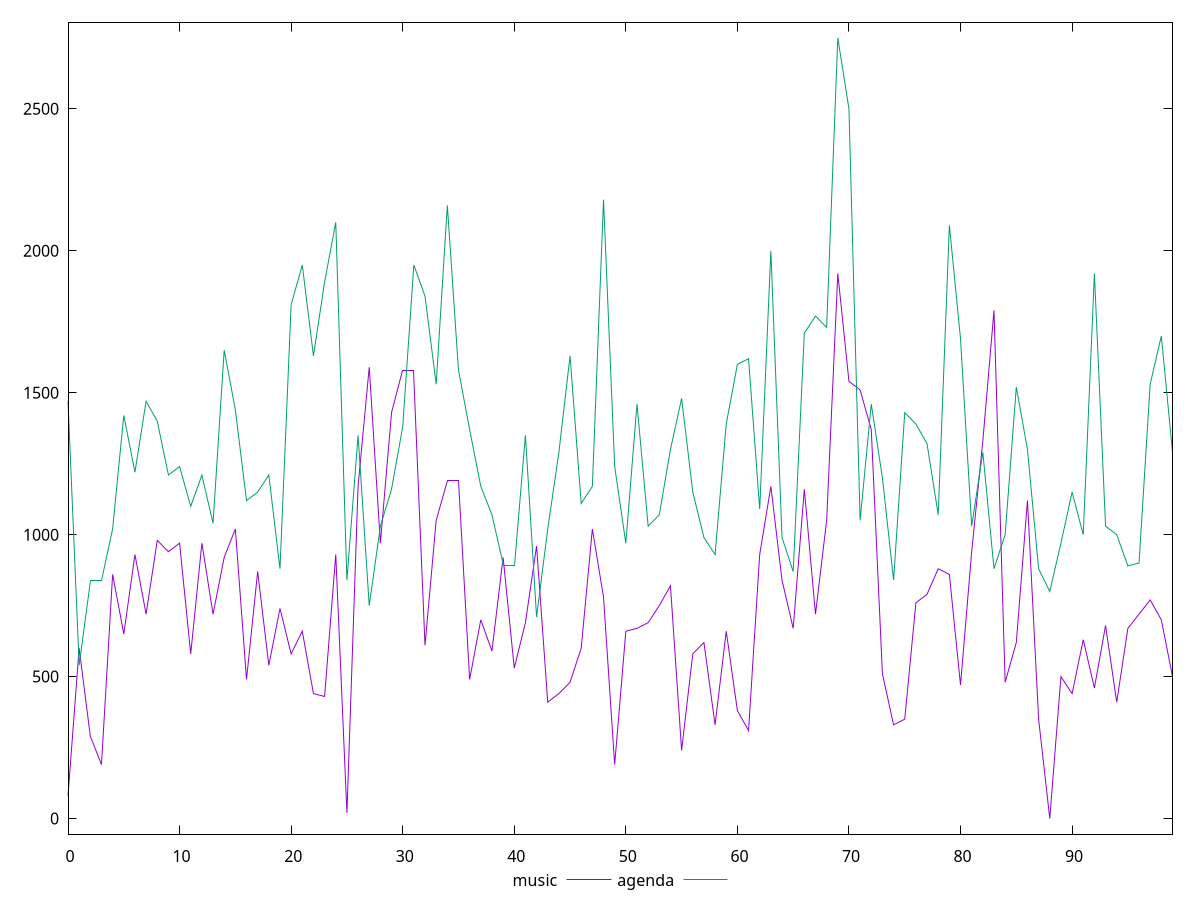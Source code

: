 reset

$music <<EOF
0 80
1 600
2 290
3 190
4 860
5 650
6 930
7 720
8 980
9 940
10 970
11 580
12 970
13 720
14 920
15 1020
16 490
17 870
18 540
19 740
20 580
21 660
22 440
23 430
24 930
25 20
26 1170
27 1590
28 970
29 1430
30 1580
31 1580
32 610
33 1050
34 1190
35 1190
36 490
37 700
38 590
39 920
40 530
41 690
42 960
43 410
44 440
45 480
46 600
47 1020
48 780
49 190
50 660
51 670
52 690
53 750
54 820
55 240
56 580
57 620
58 330
59 660
60 380
61 310
62 930
63 1170
64 840
65 670
66 1160
67 720
68 1050
69 1920
70 1540
71 1510
72 1370
73 510
74 330
75 350
76 760
77 790
78 880
79 860
80 470
81 940
82 1330
83 1790
84 480
85 620
86 1120
87 350
88 0
89 500
90 440
91 630
92 460
93 680
94 410
95 670
96 720
97 770
98 700
99 500
EOF

$agenda <<EOF
0 1470
1 540
2 840
3 840
4 1020
5 1420
6 1220
7 1470
8 1400
9 1210
10 1240
11 1100
12 1210
13 1040
14 1650
15 1440
16 1120
17 1150
18 1210
19 880
20 1810
21 1950
22 1630
23 1890
24 2100
25 840
26 1350
27 750
28 1030
29 1160
30 1380
31 1950
32 1840
33 1530
34 2160
35 1580
36 1370
37 1170
38 1070
39 890
40 890
41 1350
42 710
43 1020
44 1290
45 1630
46 1110
47 1170
48 2180
49 1240
50 970
51 1460
52 1030
53 1070
54 1300
55 1480
56 1150
57 990
58 930
59 1390
60 1600
61 1620
62 1090
63 2000
64 990
65 870
66 1710
67 1770
68 1730
69 2750
70 2500
71 1050
72 1460
73 1200
74 840
75 1430
76 1390
77 1320
78 1070
79 2090
80 1690
81 1030
82 1290
83 880
84 1000
85 1520
86 1300
87 880
88 800
89 970
90 1150
91 1000
92 1920
93 1030
94 1000
95 890
96 900
97 1530
98 1700
99 1290
EOF

set key outside below
set xrange [0:99]
set yrange [-55:2805]
set trange [-55:2805]
set terminal svg size 640, 520 enhanced background rgb 'white'
set output "reports/report_00028_2021-02-24T12-49-42.674Z/uses-http2/comparison/line/0_vs_1.svg"

plot $music title "music" with line, \
     $agenda title "agenda" with line

reset
